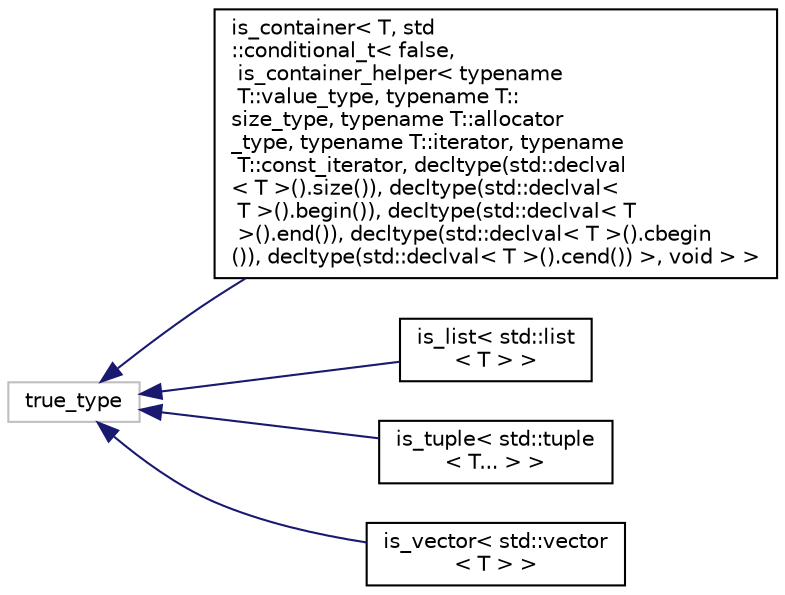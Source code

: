 digraph "Graphical Class Hierarchy"
{
 // LATEX_PDF_SIZE
  edge [fontname="Helvetica",fontsize="10",labelfontname="Helvetica",labelfontsize="10"];
  node [fontname="Helvetica",fontsize="10",shape=record];
  rankdir="LR";
  Node1 [label="true_type",height=0.2,width=0.4,color="grey75", fillcolor="white", style="filled",tooltip=" "];
  Node1 -> Node0 [dir="back",color="midnightblue",fontsize="10",style="solid",fontname="Helvetica"];
  Node0 [label="is_container\< T, std\l::conditional_t\< false,\l is_container_helper\< typename\l T::value_type, typename T::\lsize_type, typename T::allocator\l_type, typename T::iterator, typename\l T::const_iterator, decltype(std::declval\l\< T \>().size()), decltype(std::declval\<\l T \>().begin()), decltype(std::declval\< T\l \>().end()), decltype(std::declval\< T \>().cbegin\l()), decltype(std::declval\< T \>().cend()) \>, void \> \>",height=0.2,width=0.4,color="black", fillcolor="white", style="filled",URL="$structis__container_3_01T_00_01std_1_1conditional__t_3_01false_00_01is__container__helper_3_01ty98e374194158c5d4a93d6b9411b086ed.html",tooltip=" "];
  Node1 -> Node3 [dir="back",color="midnightblue",fontsize="10",style="solid",fontname="Helvetica"];
  Node3 [label="is_list\< std::list\l\< T \> \>",height=0.2,width=0.4,color="black", fillcolor="white", style="filled",URL="$structis__list_3_01std_1_1list_3_01T_01_4_01_4.html",tooltip=" "];
  Node1 -> Node4 [dir="back",color="midnightblue",fontsize="10",style="solid",fontname="Helvetica"];
  Node4 [label="is_tuple\< std::tuple\l\< T... \> \>",height=0.2,width=0.4,color="black", fillcolor="white", style="filled",URL="$structis__tuple_3_01std_1_1tuple_3_01T_8_8_8_01_4_01_4.html",tooltip=" "];
  Node1 -> Node5 [dir="back",color="midnightblue",fontsize="10",style="solid",fontname="Helvetica"];
  Node5 [label="is_vector\< std::vector\l\< T \> \>",height=0.2,width=0.4,color="black", fillcolor="white", style="filled",URL="$structis__vector_3_01std_1_1vector_3_01T_01_4_01_4.html",tooltip=" "];
}
